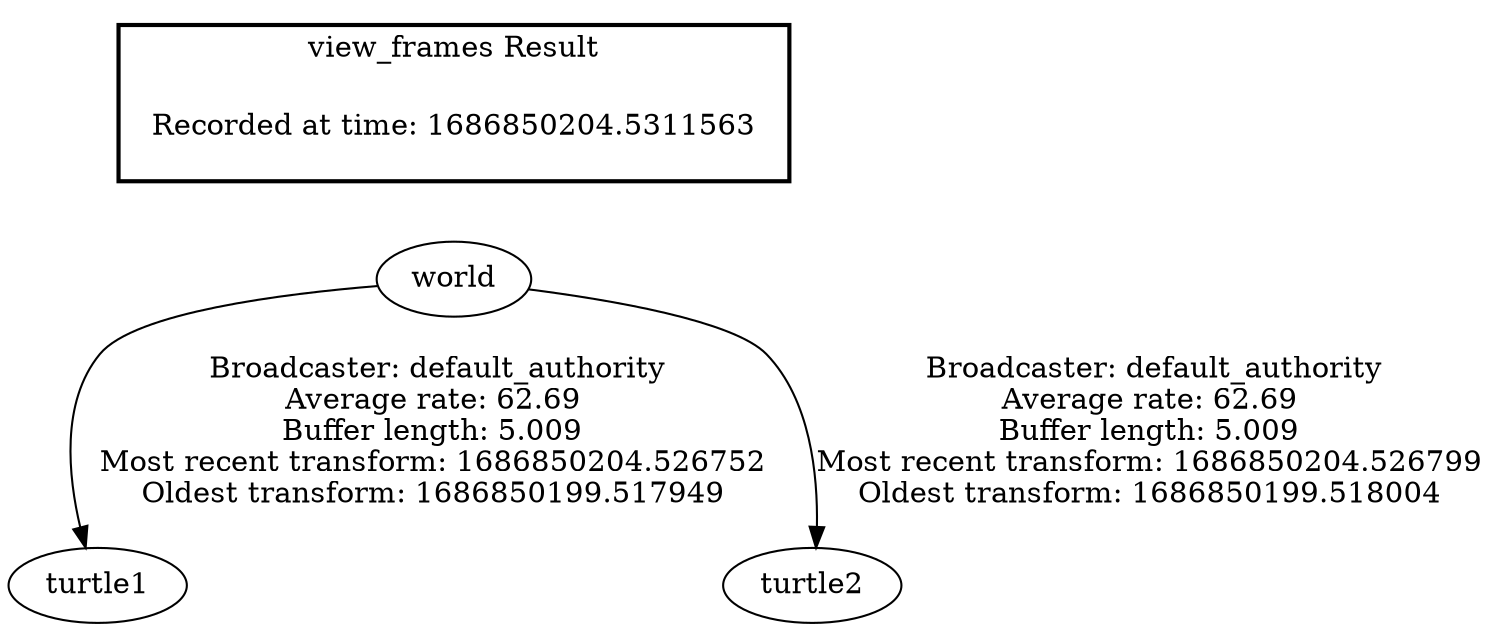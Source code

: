 digraph G {
"world" -> "turtle1"[label=" Broadcaster: default_authority\nAverage rate: 62.69\nBuffer length: 5.009\nMost recent transform: 1686850204.526752\nOldest transform: 1686850199.517949\n"];
"world" -> "turtle2"[label=" Broadcaster: default_authority\nAverage rate: 62.69\nBuffer length: 5.009\nMost recent transform: 1686850204.526799\nOldest transform: 1686850199.518004\n"];
edge [style=invis];
 subgraph cluster_legend { style=bold; color=black; label ="view_frames Result";
"Recorded at time: 1686850204.5311563"[ shape=plaintext ] ;
}->"world";
}